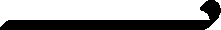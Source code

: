 pen slanty = makepen(slant(1.0)*xscale(0.333)*circle((0,0),2.5));
path flip = (0,0)..(100,0){E}..(105,5)..(100,10);
draw(flip, slanty);
